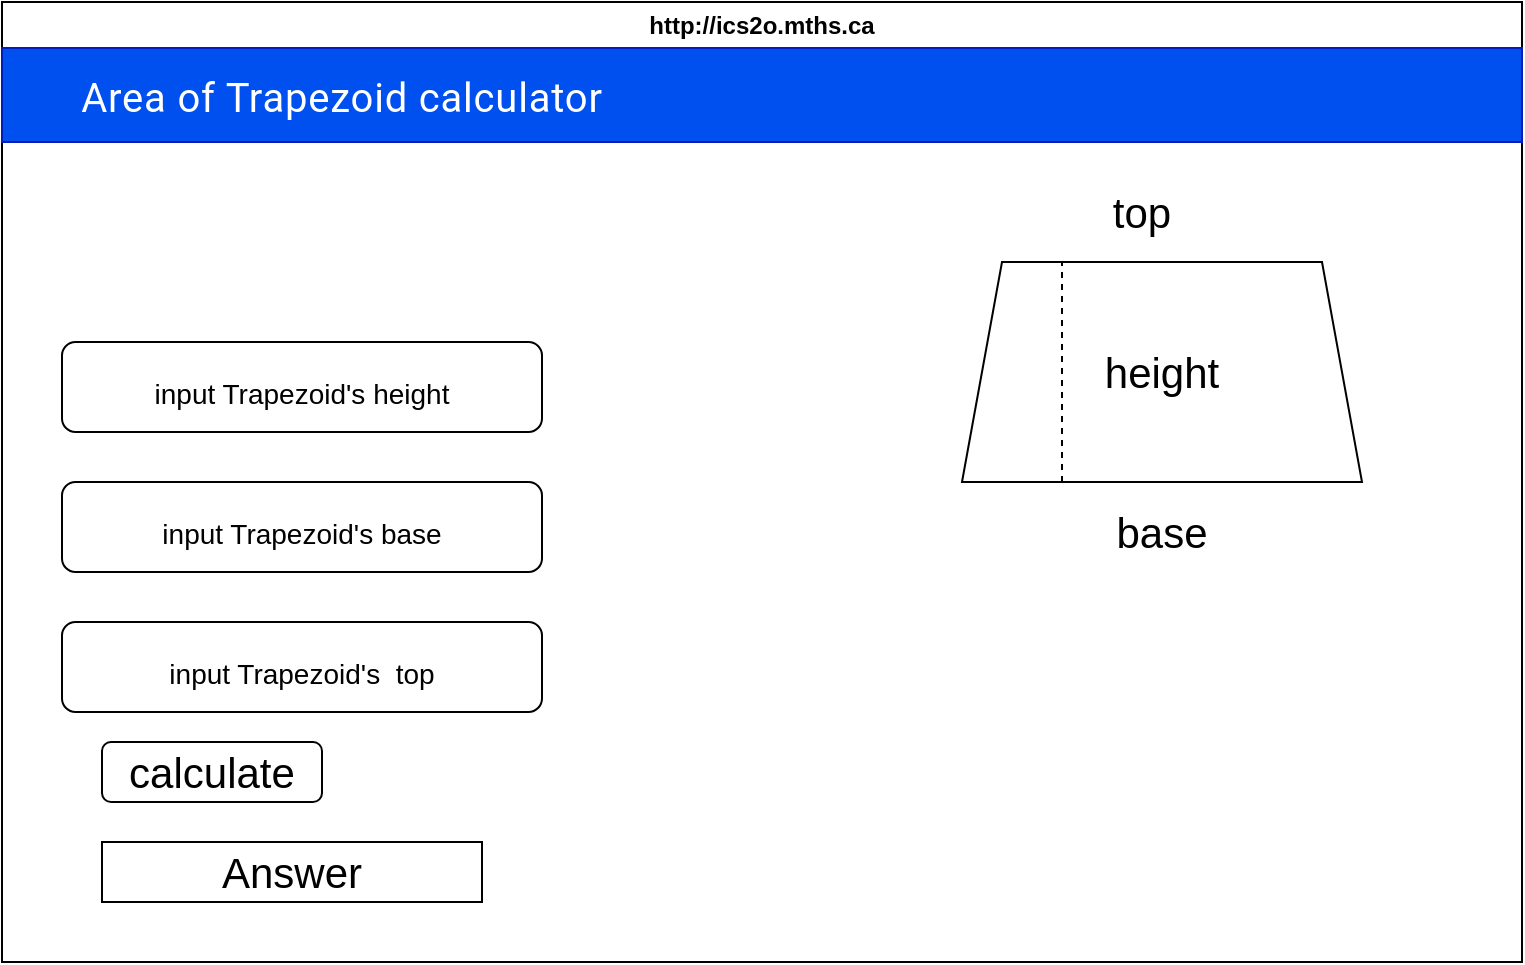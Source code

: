 <mxfile>
    <diagram id="HIP3nbAZw_EuaXWnEj3U" name="Page-1">
        <mxGraphModel dx="760" dy="520" grid="1" gridSize="10" guides="1" tooltips="1" connect="1" arrows="1" fold="1" page="1" pageScale="1" pageWidth="850" pageHeight="1100" math="0" shadow="0">
            <root>
                <mxCell id="0"/>
                <mxCell id="1" parent="0"/>
                <mxCell id="7" value="http://ics2o.mths.ca" style="swimlane;whiteSpace=wrap;html=1;" parent="1" vertex="1">
                    <mxGeometry x="70" y="80" width="760" height="480" as="geometry"/>
                </mxCell>
                <mxCell id="8" value="" style="rounded=0;whiteSpace=wrap;html=1;fillColor=#0050ef;fontColor=#ffffff;strokeColor=#001DBC;" vertex="1" parent="7">
                    <mxGeometry y="23" width="760" height="47" as="geometry"/>
                </mxCell>
                <mxCell id="10" value="&lt;span style=&quot;color: rgb(255, 255, 255); font-family: Roboto, Helvetica, Arial, sans-serif; font-size: 20px; letter-spacing: 0.4px; text-align: start;&quot;&gt;Area of Trapezoid calculator&lt;/span&gt;" style="text;html=1;strokeColor=none;fillColor=none;align=center;verticalAlign=middle;whiteSpace=wrap;rounded=0;labelBackgroundColor=none;" vertex="1" parent="7">
                    <mxGeometry y="31.5" width="340" height="30" as="geometry"/>
                </mxCell>
                <mxCell id="12" value="&lt;span style=&quot;color: rgb(255, 255, 255); font-family: Roboto, Helvetica, Arial, sans-serif; font-size: 21px; letter-spacing: 0.4px; text-align: start;&quot;&gt;Area of Trapezoid calculator&lt;/span&gt;" style="text;html=1;strokeColor=none;fillColor=none;align=center;verticalAlign=middle;whiteSpace=wrap;rounded=0;labelBackgroundColor=none;" vertex="1" parent="7">
                    <mxGeometry x="10" y="90" width="310" height="30" as="geometry"/>
                </mxCell>
                <mxCell id="13" value="" style="shape=trapezoid;perimeter=trapezoidPerimeter;whiteSpace=wrap;html=1;fixedSize=1;labelBackgroundColor=none;fontSize=21;fillColor=default;" vertex="1" parent="7">
                    <mxGeometry x="480" y="130" width="200" height="110" as="geometry"/>
                </mxCell>
                <mxCell id="14" value="top" style="text;html=1;align=center;verticalAlign=middle;whiteSpace=wrap;rounded=0;labelBackgroundColor=none;fontSize=21;fontColor=#000000;" vertex="1" parent="7">
                    <mxGeometry x="540" y="90" width="60" height="30" as="geometry"/>
                </mxCell>
                <mxCell id="15" value="base" style="text;html=1;align=center;verticalAlign=middle;whiteSpace=wrap;rounded=0;labelBackgroundColor=none;fontSize=21;fontColor=#000000;" vertex="1" parent="7">
                    <mxGeometry x="550" y="250" width="60" height="30" as="geometry"/>
                </mxCell>
                <mxCell id="17" value="" style="endArrow=none;dashed=1;html=1;fontSize=21;entryX=0.25;entryY=0;entryDx=0;entryDy=0;exitX=0.25;exitY=1;exitDx=0;exitDy=0;fontColor=#000000;fillColor=none;strokeColor=default;" edge="1" parent="7" source="13" target="13">
                    <mxGeometry width="50" height="50" relative="1" as="geometry">
                        <mxPoint x="420" y="280" as="sourcePoint"/>
                        <mxPoint x="470" y="230" as="targetPoint"/>
                    </mxGeometry>
                </mxCell>
                <mxCell id="18" value="height" style="text;html=1;align=center;verticalAlign=middle;whiteSpace=wrap;rounded=0;labelBackgroundColor=none;fontSize=21;fontColor=#000000;" vertex="1" parent="7">
                    <mxGeometry x="550" y="170" width="60" height="30" as="geometry"/>
                </mxCell>
                <mxCell id="19" value="&lt;span style=&quot;color: rgb(0, 0, 0); font-family: Helvetica, Arial, sans-serif; font-size: 14px; background-color: rgb(255, 255, 255);&quot;&gt;input Trapezoid's height&lt;/span&gt;" style="rounded=1;whiteSpace=wrap;html=1;labelBackgroundColor=none;fontSize=21;align=center;" vertex="1" parent="7">
                    <mxGeometry x="30" y="170" width="240" height="45" as="geometry"/>
                </mxCell>
                <mxCell id="20" value="&lt;span style=&quot;color: rgb(0, 0, 0); font-family: Helvetica, Arial, sans-serif; font-size: 14px; background-color: rgb(255, 255, 255);&quot;&gt;input Trapezoid's base&lt;/span&gt;" style="rounded=1;whiteSpace=wrap;html=1;labelBackgroundColor=none;fontSize=21;align=center;" vertex="1" parent="7">
                    <mxGeometry x="30" y="240" width="240" height="45" as="geometry"/>
                </mxCell>
                <mxCell id="21" value="&lt;span style=&quot;color: rgb(0, 0, 0); font-family: Helvetica, Arial, sans-serif; font-size: 14px; background-color: rgb(255, 255, 255);&quot;&gt;input Trapezoid's&amp;nbsp; top&lt;/span&gt;" style="rounded=1;whiteSpace=wrap;html=1;labelBackgroundColor=none;fontSize=21;align=center;" vertex="1" parent="7">
                    <mxGeometry x="30" y="310" width="240" height="45" as="geometry"/>
                </mxCell>
                <mxCell id="22" value="Answer" style="rounded=0;whiteSpace=wrap;html=1;labelBackgroundColor=#FFFFFF;fontSize=21;fontColor=#000000;fillColor=default;" vertex="1" parent="7">
                    <mxGeometry x="50" y="420" width="190" height="30" as="geometry"/>
                </mxCell>
                <mxCell id="23" value="calculate" style="rounded=1;whiteSpace=wrap;html=1;labelBackgroundColor=#FFFFFF;fontSize=21;fontColor=#000000;fillColor=default;" vertex="1" parent="7">
                    <mxGeometry x="50" y="370" width="110" height="30" as="geometry"/>
                </mxCell>
            </root>
        </mxGraphModel>
    </diagram>
</mxfile>